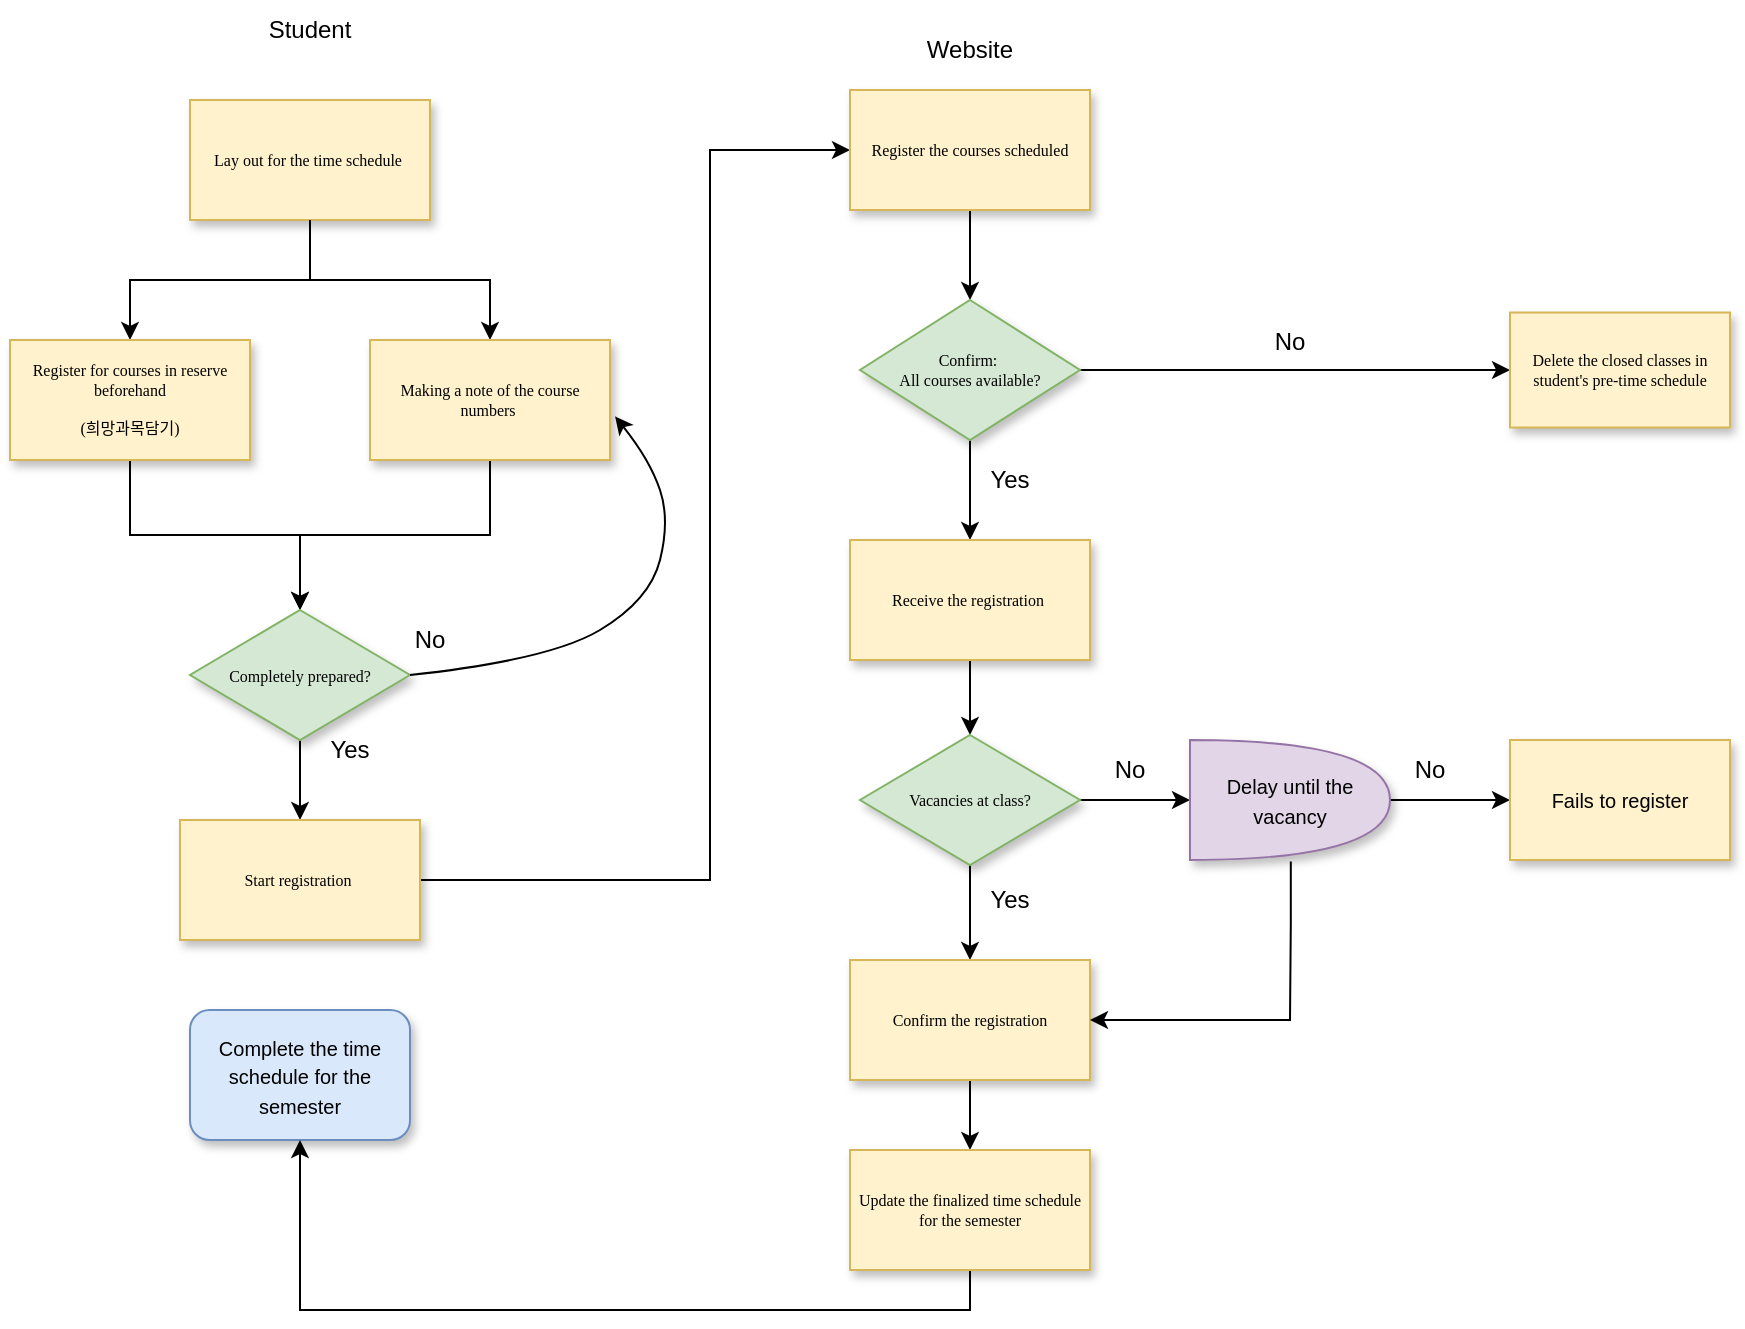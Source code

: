<mxfile version="22.1.11" type="github">
  <diagram name="Page-1" id="edf60f1a-56cd-e834-aa8a-f176f3a09ee4">
    <mxGraphModel dx="953" dy="546" grid="1" gridSize="10" guides="1" tooltips="1" connect="1" arrows="1" fold="1" page="1" pageScale="1" pageWidth="1100" pageHeight="850" background="none" math="0" shadow="0">
      <root>
        <mxCell id="0" />
        <mxCell id="1" parent="0" />
        <mxCell id="wONnSeP6kajvjCJ7pNwK-2" value="Lay out for the time schedule&amp;nbsp;" style="rounded=0;whiteSpace=wrap;html=1;shadow=1;labelBackgroundColor=none;strokeWidth=1;fontFamily=Verdana;fontSize=8;align=center;fillColor=#fff2cc;strokeColor=#d6b656;" parent="1" vertex="1">
          <mxGeometry x="130" y="120" width="120" height="60" as="geometry" />
        </mxCell>
        <mxCell id="wONnSeP6kajvjCJ7pNwK-12" value="" style="edgeStyle=orthogonalEdgeStyle;rounded=0;orthogonalLoop=1;jettySize=auto;html=1;exitX=0.5;exitY=1;exitDx=0;exitDy=0;" parent="1" source="wONnSeP6kajvjCJ7pNwK-2" target="wONnSeP6kajvjCJ7pNwK-7" edge="1">
          <mxGeometry relative="1" as="geometry">
            <mxPoint x="150" y="200" as="sourcePoint" />
            <mxPoint x="200" y="180" as="targetPoint" />
          </mxGeometry>
        </mxCell>
        <mxCell id="wONnSeP6kajvjCJ7pNwK-38" style="edgeStyle=orthogonalEdgeStyle;rounded=0;orthogonalLoop=1;jettySize=auto;html=1;" parent="1" source="wONnSeP6kajvjCJ7pNwK-7" target="wONnSeP6kajvjCJ7pNwK-11" edge="1">
          <mxGeometry relative="1" as="geometry" />
        </mxCell>
        <mxCell id="wONnSeP6kajvjCJ7pNwK-7" value="Register for courses in reserve beforehand&lt;br&gt;&lt;br&gt;(희망과목담기)" style="rounded=0;whiteSpace=wrap;html=1;shadow=1;labelBackgroundColor=none;strokeWidth=1;fontFamily=Verdana;fontSize=8;align=center;fillColor=#fff2cc;strokeColor=#d6b656;" parent="1" vertex="1">
          <mxGeometry x="40" y="240" width="120" height="60" as="geometry" />
        </mxCell>
        <mxCell id="wONnSeP6kajvjCJ7pNwK-10" style="edgeStyle=orthogonalEdgeStyle;rounded=0;orthogonalLoop=1;jettySize=auto;html=1;entryX=0.5;entryY=0;entryDx=0;entryDy=0;" parent="1" target="wONnSeP6kajvjCJ7pNwK-8" edge="1">
          <mxGeometry relative="1" as="geometry">
            <mxPoint x="310" y="220" as="targetPoint" />
            <mxPoint x="190" y="210" as="sourcePoint" />
            <Array as="points">
              <mxPoint x="280" y="210" />
            </Array>
          </mxGeometry>
        </mxCell>
        <mxCell id="wONnSeP6kajvjCJ7pNwK-37" style="edgeStyle=orthogonalEdgeStyle;rounded=0;orthogonalLoop=1;jettySize=auto;html=1;entryX=0.5;entryY=0;entryDx=0;entryDy=0;" parent="1" source="wONnSeP6kajvjCJ7pNwK-8" target="wONnSeP6kajvjCJ7pNwK-11" edge="1">
          <mxGeometry relative="1" as="geometry" />
        </mxCell>
        <mxCell id="wONnSeP6kajvjCJ7pNwK-8" value="Making a note of the course numbers&amp;nbsp;" style="rounded=0;whiteSpace=wrap;html=1;shadow=1;labelBackgroundColor=none;strokeWidth=1;fontFamily=Verdana;fontSize=8;align=center;fillColor=#fff2cc;strokeColor=#d6b656;" parent="1" vertex="1">
          <mxGeometry x="220" y="240" width="120" height="60" as="geometry" />
        </mxCell>
        <mxCell id="wONnSeP6kajvjCJ7pNwK-43" style="edgeStyle=orthogonalEdgeStyle;rounded=0;orthogonalLoop=1;jettySize=auto;html=1;" parent="1" source="wONnSeP6kajvjCJ7pNwK-11" target="wONnSeP6kajvjCJ7pNwK-46" edge="1">
          <mxGeometry relative="1" as="geometry">
            <mxPoint x="190" y="490.0" as="targetPoint" />
          </mxGeometry>
        </mxCell>
        <mxCell id="wONnSeP6kajvjCJ7pNwK-11" value="Completely prepared?" style="rhombus;whiteSpace=wrap;html=1;rounded=0;shadow=1;labelBackgroundColor=none;strokeWidth=1;fontFamily=Verdana;fontSize=8;align=center;fillColor=#d5e8d4;strokeColor=#82b366;" parent="1" vertex="1">
          <mxGeometry x="130" y="375" width="110" height="65" as="geometry" />
        </mxCell>
        <mxCell id="wONnSeP6kajvjCJ7pNwK-26" value="" style="curved=1;endArrow=classic;html=1;rounded=0;exitX=1;exitY=0.5;exitDx=0;exitDy=0;entryX=1.021;entryY=0.636;entryDx=0;entryDy=0;entryPerimeter=0;" parent="1" source="wONnSeP6kajvjCJ7pNwK-11" target="wONnSeP6kajvjCJ7pNwK-8" edge="1">
          <mxGeometry width="50" height="50" relative="1" as="geometry">
            <mxPoint x="270" y="330" as="sourcePoint" />
            <mxPoint x="320" y="280" as="targetPoint" />
            <Array as="points">
              <mxPoint x="310" y="400" />
              <mxPoint x="360" y="370" />
              <mxPoint x="370" y="330" />
              <mxPoint x="360" y="300" />
            </Array>
          </mxGeometry>
        </mxCell>
        <mxCell id="wONnSeP6kajvjCJ7pNwK-27" value="No" style="text;html=1;strokeColor=none;fillColor=none;align=center;verticalAlign=middle;whiteSpace=wrap;rounded=0;" parent="1" vertex="1">
          <mxGeometry x="220" y="375" width="60" height="30" as="geometry" />
        </mxCell>
        <mxCell id="wONnSeP6kajvjCJ7pNwK-30" value="Yes" style="text;html=1;strokeColor=none;fillColor=none;align=center;verticalAlign=middle;whiteSpace=wrap;rounded=0;" parent="1" vertex="1">
          <mxGeometry x="200" y="435" width="20" height="20" as="geometry" />
        </mxCell>
        <mxCell id="wONnSeP6kajvjCJ7pNwK-34" value="Student" style="text;html=1;strokeColor=none;fillColor=none;align=center;verticalAlign=middle;whiteSpace=wrap;rounded=0;" parent="1" vertex="1">
          <mxGeometry x="160" y="70" width="60" height="30" as="geometry" />
        </mxCell>
        <mxCell id="wONnSeP6kajvjCJ7pNwK-41" style="edgeStyle=orthogonalEdgeStyle;rounded=0;orthogonalLoop=1;jettySize=auto;html=1;exitX=0.5;exitY=1;exitDx=0;exitDy=0;" parent="1" source="wONnSeP6kajvjCJ7pNwK-27" target="wONnSeP6kajvjCJ7pNwK-27" edge="1">
          <mxGeometry relative="1" as="geometry" />
        </mxCell>
        <mxCell id="wONnSeP6kajvjCJ7pNwK-50" style="edgeStyle=orthogonalEdgeStyle;rounded=0;orthogonalLoop=1;jettySize=auto;html=1;entryX=0;entryY=0.5;entryDx=0;entryDy=0;" parent="1" source="wONnSeP6kajvjCJ7pNwK-46" target="wONnSeP6kajvjCJ7pNwK-48" edge="1">
          <mxGeometry relative="1" as="geometry">
            <Array as="points">
              <mxPoint x="390" y="510" />
              <mxPoint x="390" y="145" />
            </Array>
          </mxGeometry>
        </mxCell>
        <mxCell id="wONnSeP6kajvjCJ7pNwK-46" value="Start registration&amp;nbsp;" style="rounded=0;whiteSpace=wrap;html=1;shadow=1;labelBackgroundColor=none;strokeWidth=1;fontFamily=Verdana;fontSize=8;align=center;fillColor=#fff2cc;strokeColor=#d6b656;" parent="1" vertex="1">
          <mxGeometry x="125" y="480" width="120" height="60" as="geometry" />
        </mxCell>
        <mxCell id="wONnSeP6kajvjCJ7pNwK-47" value="Website" style="text;html=1;strokeColor=none;fillColor=none;align=center;verticalAlign=middle;whiteSpace=wrap;rounded=0;" parent="1" vertex="1">
          <mxGeometry x="490" y="80" width="60" height="30" as="geometry" />
        </mxCell>
        <mxCell id="wONnSeP6kajvjCJ7pNwK-52" value="" style="edgeStyle=orthogonalEdgeStyle;rounded=0;orthogonalLoop=1;jettySize=auto;html=1;" parent="1" source="wONnSeP6kajvjCJ7pNwK-48" target="wONnSeP6kajvjCJ7pNwK-51" edge="1">
          <mxGeometry relative="1" as="geometry" />
        </mxCell>
        <mxCell id="wONnSeP6kajvjCJ7pNwK-48" value="Register the courses scheduled" style="rounded=0;whiteSpace=wrap;html=1;shadow=1;labelBackgroundColor=none;strokeWidth=1;fontFamily=Verdana;fontSize=8;align=center;fillColor=#fff2cc;strokeColor=#d6b656;" parent="1" vertex="1">
          <mxGeometry x="460" y="115" width="120" height="60" as="geometry" />
        </mxCell>
        <mxCell id="wONnSeP6kajvjCJ7pNwK-54" value="" style="edgeStyle=orthogonalEdgeStyle;rounded=0;orthogonalLoop=1;jettySize=auto;html=1;" parent="1" source="wONnSeP6kajvjCJ7pNwK-51" target="wONnSeP6kajvjCJ7pNwK-53" edge="1">
          <mxGeometry relative="1" as="geometry" />
        </mxCell>
        <mxCell id="wONnSeP6kajvjCJ7pNwK-57" value="" style="edgeStyle=orthogonalEdgeStyle;rounded=0;orthogonalLoop=1;jettySize=auto;html=1;" parent="1" source="wONnSeP6kajvjCJ7pNwK-51" target="wONnSeP6kajvjCJ7pNwK-56" edge="1">
          <mxGeometry relative="1" as="geometry" />
        </mxCell>
        <mxCell id="wONnSeP6kajvjCJ7pNwK-51" value="Confirm:&amp;nbsp;&lt;br&gt;All courses available?" style="rhombus;whiteSpace=wrap;html=1;fontSize=8;fontFamily=Verdana;rounded=0;shadow=1;labelBackgroundColor=none;strokeWidth=1;fillColor=#d5e8d4;strokeColor=#82b366;" parent="1" vertex="1">
          <mxGeometry x="465" y="220" width="110" height="70" as="geometry" />
        </mxCell>
        <mxCell id="wONnSeP6kajvjCJ7pNwK-53" value="Delete the closed classes in student&#39;s pre-time schedule" style="rounded=0;whiteSpace=wrap;html=1;fontSize=8;fontFamily=Verdana;shadow=1;labelBackgroundColor=none;strokeWidth=1;fillColor=#fff2cc;strokeColor=#d6b656;" parent="1" vertex="1">
          <mxGeometry x="790" y="226.25" width="110" height="57.5" as="geometry" />
        </mxCell>
        <mxCell id="wONnSeP6kajvjCJ7pNwK-55" value="No" style="text;html=1;strokeColor=none;fillColor=none;align=center;verticalAlign=middle;whiteSpace=wrap;rounded=0;" parent="1" vertex="1">
          <mxGeometry x="650" y="226.25" width="60" height="30" as="geometry" />
        </mxCell>
        <mxCell id="wONnSeP6kajvjCJ7pNwK-61" value="" style="edgeStyle=orthogonalEdgeStyle;rounded=0;orthogonalLoop=1;jettySize=auto;html=1;" parent="1" source="wONnSeP6kajvjCJ7pNwK-56" target="wONnSeP6kajvjCJ7pNwK-60" edge="1">
          <mxGeometry relative="1" as="geometry" />
        </mxCell>
        <mxCell id="wONnSeP6kajvjCJ7pNwK-56" value="Receive the registration&amp;nbsp;" style="whiteSpace=wrap;html=1;fontSize=8;fontFamily=Verdana;rounded=0;shadow=1;labelBackgroundColor=none;strokeWidth=1;fillColor=#fff2cc;strokeColor=#d6b656;" parent="1" vertex="1">
          <mxGeometry x="460" y="340" width="120" height="60" as="geometry" />
        </mxCell>
        <mxCell id="wONnSeP6kajvjCJ7pNwK-58" value="Yes" style="text;html=1;strokeColor=none;fillColor=none;align=center;verticalAlign=middle;whiteSpace=wrap;rounded=0;" parent="1" vertex="1">
          <mxGeometry x="510" y="295" width="60" height="30" as="geometry" />
        </mxCell>
        <mxCell id="wONnSeP6kajvjCJ7pNwK-68" value="" style="edgeStyle=orthogonalEdgeStyle;rounded=0;orthogonalLoop=1;jettySize=auto;html=1;" parent="1" source="wONnSeP6kajvjCJ7pNwK-60" target="wONnSeP6kajvjCJ7pNwK-67" edge="1">
          <mxGeometry relative="1" as="geometry" />
        </mxCell>
        <mxCell id="N3qWuI_qeOeCWawnyscP-4" style="edgeStyle=orthogonalEdgeStyle;rounded=0;orthogonalLoop=1;jettySize=auto;html=1;" parent="1" source="wONnSeP6kajvjCJ7pNwK-60" target="N3qWuI_qeOeCWawnyscP-1" edge="1">
          <mxGeometry relative="1" as="geometry" />
        </mxCell>
        <mxCell id="wONnSeP6kajvjCJ7pNwK-60" value="Vacancies at class?" style="rhombus;whiteSpace=wrap;html=1;fontSize=8;fontFamily=Verdana;rounded=0;shadow=1;labelBackgroundColor=none;strokeWidth=1;fillColor=#d5e8d4;strokeColor=#82b366;" parent="1" vertex="1">
          <mxGeometry x="465" y="437.5" width="110" height="65" as="geometry" />
        </mxCell>
        <mxCell id="wONnSeP6kajvjCJ7pNwK-65" value="No" style="text;html=1;strokeColor=none;fillColor=none;align=center;verticalAlign=middle;whiteSpace=wrap;rounded=0;" parent="1" vertex="1">
          <mxGeometry x="720" y="440" width="60" height="30" as="geometry" />
        </mxCell>
        <mxCell id="N3qWuI_qeOeCWawnyscP-13" value="" style="edgeStyle=orthogonalEdgeStyle;rounded=0;orthogonalLoop=1;jettySize=auto;html=1;" parent="1" source="wONnSeP6kajvjCJ7pNwK-67" target="N3qWuI_qeOeCWawnyscP-12" edge="1">
          <mxGeometry relative="1" as="geometry" />
        </mxCell>
        <mxCell id="wONnSeP6kajvjCJ7pNwK-67" value="Confirm the registration" style="whiteSpace=wrap;html=1;fontSize=8;fontFamily=Verdana;rounded=0;shadow=1;labelBackgroundColor=none;strokeWidth=1;fillColor=#fff2cc;strokeColor=#d6b656;" parent="1" vertex="1">
          <mxGeometry x="460" y="550" width="120" height="60" as="geometry" />
        </mxCell>
        <mxCell id="wONnSeP6kajvjCJ7pNwK-69" value="Yes" style="text;html=1;strokeColor=none;fillColor=none;align=center;verticalAlign=middle;whiteSpace=wrap;rounded=0;" parent="1" vertex="1">
          <mxGeometry x="510" y="505" width="60" height="30" as="geometry" />
        </mxCell>
        <mxCell id="N3qWuI_qeOeCWawnyscP-7" value="" style="edgeStyle=orthogonalEdgeStyle;rounded=0;orthogonalLoop=1;jettySize=auto;html=1;" parent="1" source="N3qWuI_qeOeCWawnyscP-1" target="N3qWuI_qeOeCWawnyscP-6" edge="1">
          <mxGeometry relative="1" as="geometry" />
        </mxCell>
        <mxCell id="N3qWuI_qeOeCWawnyscP-10" style="edgeStyle=orthogonalEdgeStyle;rounded=0;orthogonalLoop=1;jettySize=auto;html=1;entryX=1;entryY=0.5;entryDx=0;entryDy=0;exitX=0.504;exitY=1.013;exitDx=0;exitDy=0;exitPerimeter=0;" parent="1" source="N3qWuI_qeOeCWawnyscP-1" target="wONnSeP6kajvjCJ7pNwK-67" edge="1">
          <mxGeometry relative="1" as="geometry">
            <mxPoint x="674.46" y="499.62" as="sourcePoint" />
            <mxPoint x="580" y="590" as="targetPoint" />
            <Array as="points">
              <mxPoint x="680" y="532" />
              <mxPoint x="680" y="580" />
            </Array>
          </mxGeometry>
        </mxCell>
        <mxCell id="N3qWuI_qeOeCWawnyscP-1" value="&lt;font style=&quot;font-size: 10px;&quot;&gt;Delay until the vacancy&lt;/font&gt;" style="shape=or;whiteSpace=wrap;html=1;shadow=1;fillColor=#e1d5e7;strokeColor=#9673a6;" parent="1" vertex="1">
          <mxGeometry x="630" y="440" width="100" height="60" as="geometry" />
        </mxCell>
        <mxCell id="N3qWuI_qeOeCWawnyscP-2" value="No" style="text;html=1;strokeColor=none;fillColor=none;align=center;verticalAlign=middle;whiteSpace=wrap;rounded=0;" parent="1" vertex="1">
          <mxGeometry x="570" y="440" width="60" height="30" as="geometry" />
        </mxCell>
        <mxCell id="N3qWuI_qeOeCWawnyscP-6" value="&lt;font style=&quot;font-size: 10px;&quot;&gt;Fails to register&lt;/font&gt;" style="whiteSpace=wrap;html=1;shadow=1;fillColor=#fff2cc;strokeColor=#d6b656;" parent="1" vertex="1">
          <mxGeometry x="790" y="440" width="110" height="60" as="geometry" />
        </mxCell>
        <mxCell id="N3qWuI_qeOeCWawnyscP-11" value="&lt;font style=&quot;font-size: 10px;&quot;&gt;Complete the time schedule for the semester&lt;/font&gt;" style="rounded=1;whiteSpace=wrap;html=1;shadow=1;fillColor=#dae8fc;strokeColor=#6c8ebf;" parent="1" vertex="1">
          <mxGeometry x="130" y="575" width="110" height="65" as="geometry" />
        </mxCell>
        <mxCell id="N3qWuI_qeOeCWawnyscP-14" style="edgeStyle=orthogonalEdgeStyle;rounded=0;orthogonalLoop=1;jettySize=auto;html=1;entryX=0.5;entryY=1;entryDx=0;entryDy=0;exitX=0.5;exitY=1;exitDx=0;exitDy=0;" parent="1" source="N3qWuI_qeOeCWawnyscP-12" target="N3qWuI_qeOeCWawnyscP-11" edge="1">
          <mxGeometry relative="1" as="geometry">
            <mxPoint x="520" y="740" as="sourcePoint" />
          </mxGeometry>
        </mxCell>
        <mxCell id="N3qWuI_qeOeCWawnyscP-12" value="Update the finalized time schedule for the semester" style="whiteSpace=wrap;html=1;fontSize=8;fontFamily=Verdana;rounded=0;shadow=1;labelBackgroundColor=none;strokeWidth=1;fillColor=#fff2cc;strokeColor=#d6b656;" parent="1" vertex="1">
          <mxGeometry x="460" y="645" width="120" height="60" as="geometry" />
        </mxCell>
      </root>
    </mxGraphModel>
  </diagram>
</mxfile>
